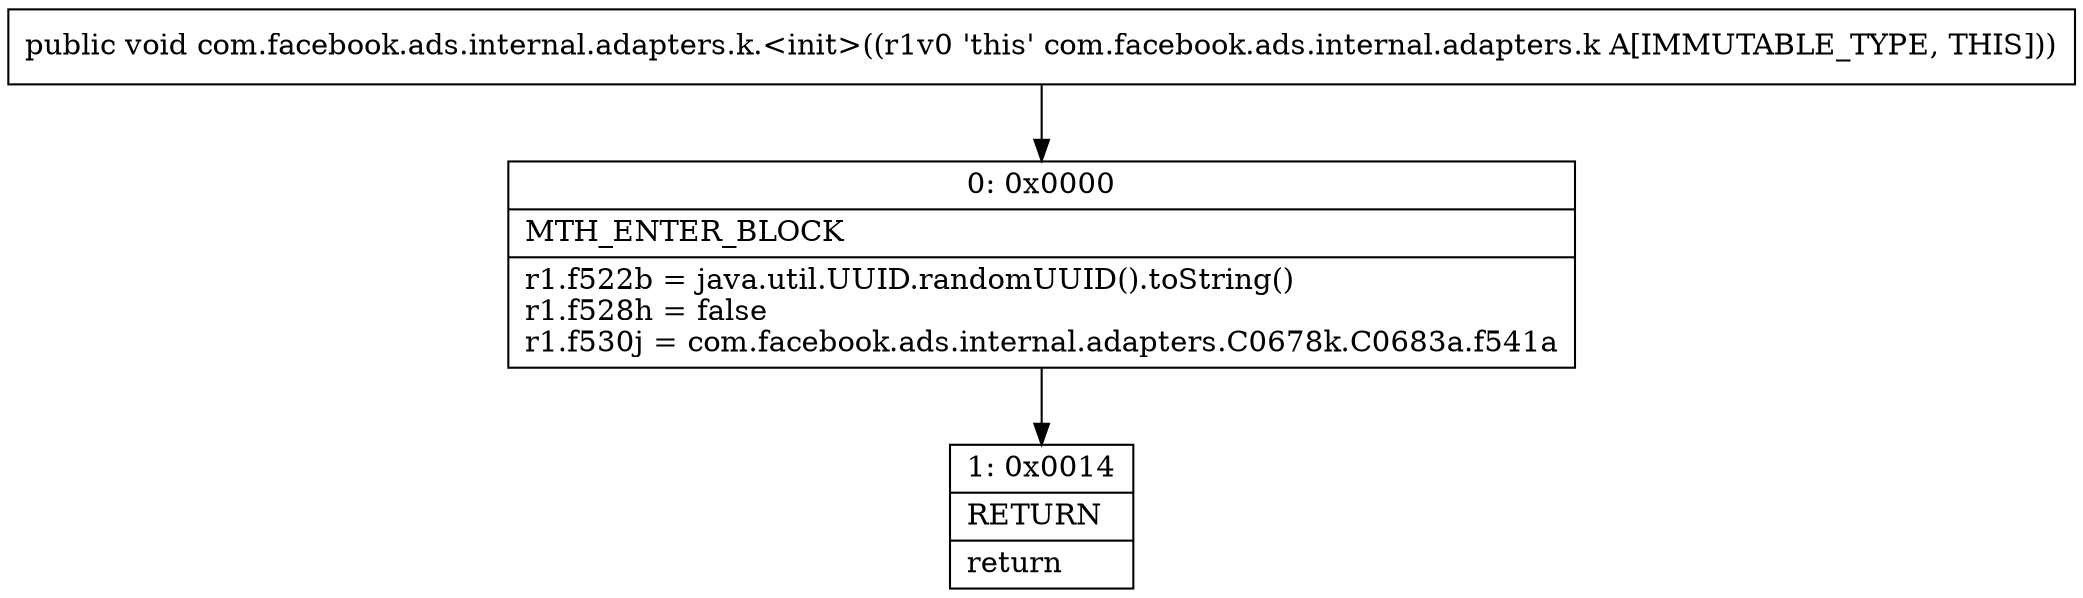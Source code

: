 digraph "CFG forcom.facebook.ads.internal.adapters.k.\<init\>()V" {
Node_0 [shape=record,label="{0\:\ 0x0000|MTH_ENTER_BLOCK\l|r1.f522b = java.util.UUID.randomUUID().toString()\lr1.f528h = false\lr1.f530j = com.facebook.ads.internal.adapters.C0678k.C0683a.f541a\l}"];
Node_1 [shape=record,label="{1\:\ 0x0014|RETURN\l|return\l}"];
MethodNode[shape=record,label="{public void com.facebook.ads.internal.adapters.k.\<init\>((r1v0 'this' com.facebook.ads.internal.adapters.k A[IMMUTABLE_TYPE, THIS])) }"];
MethodNode -> Node_0;
Node_0 -> Node_1;
}

